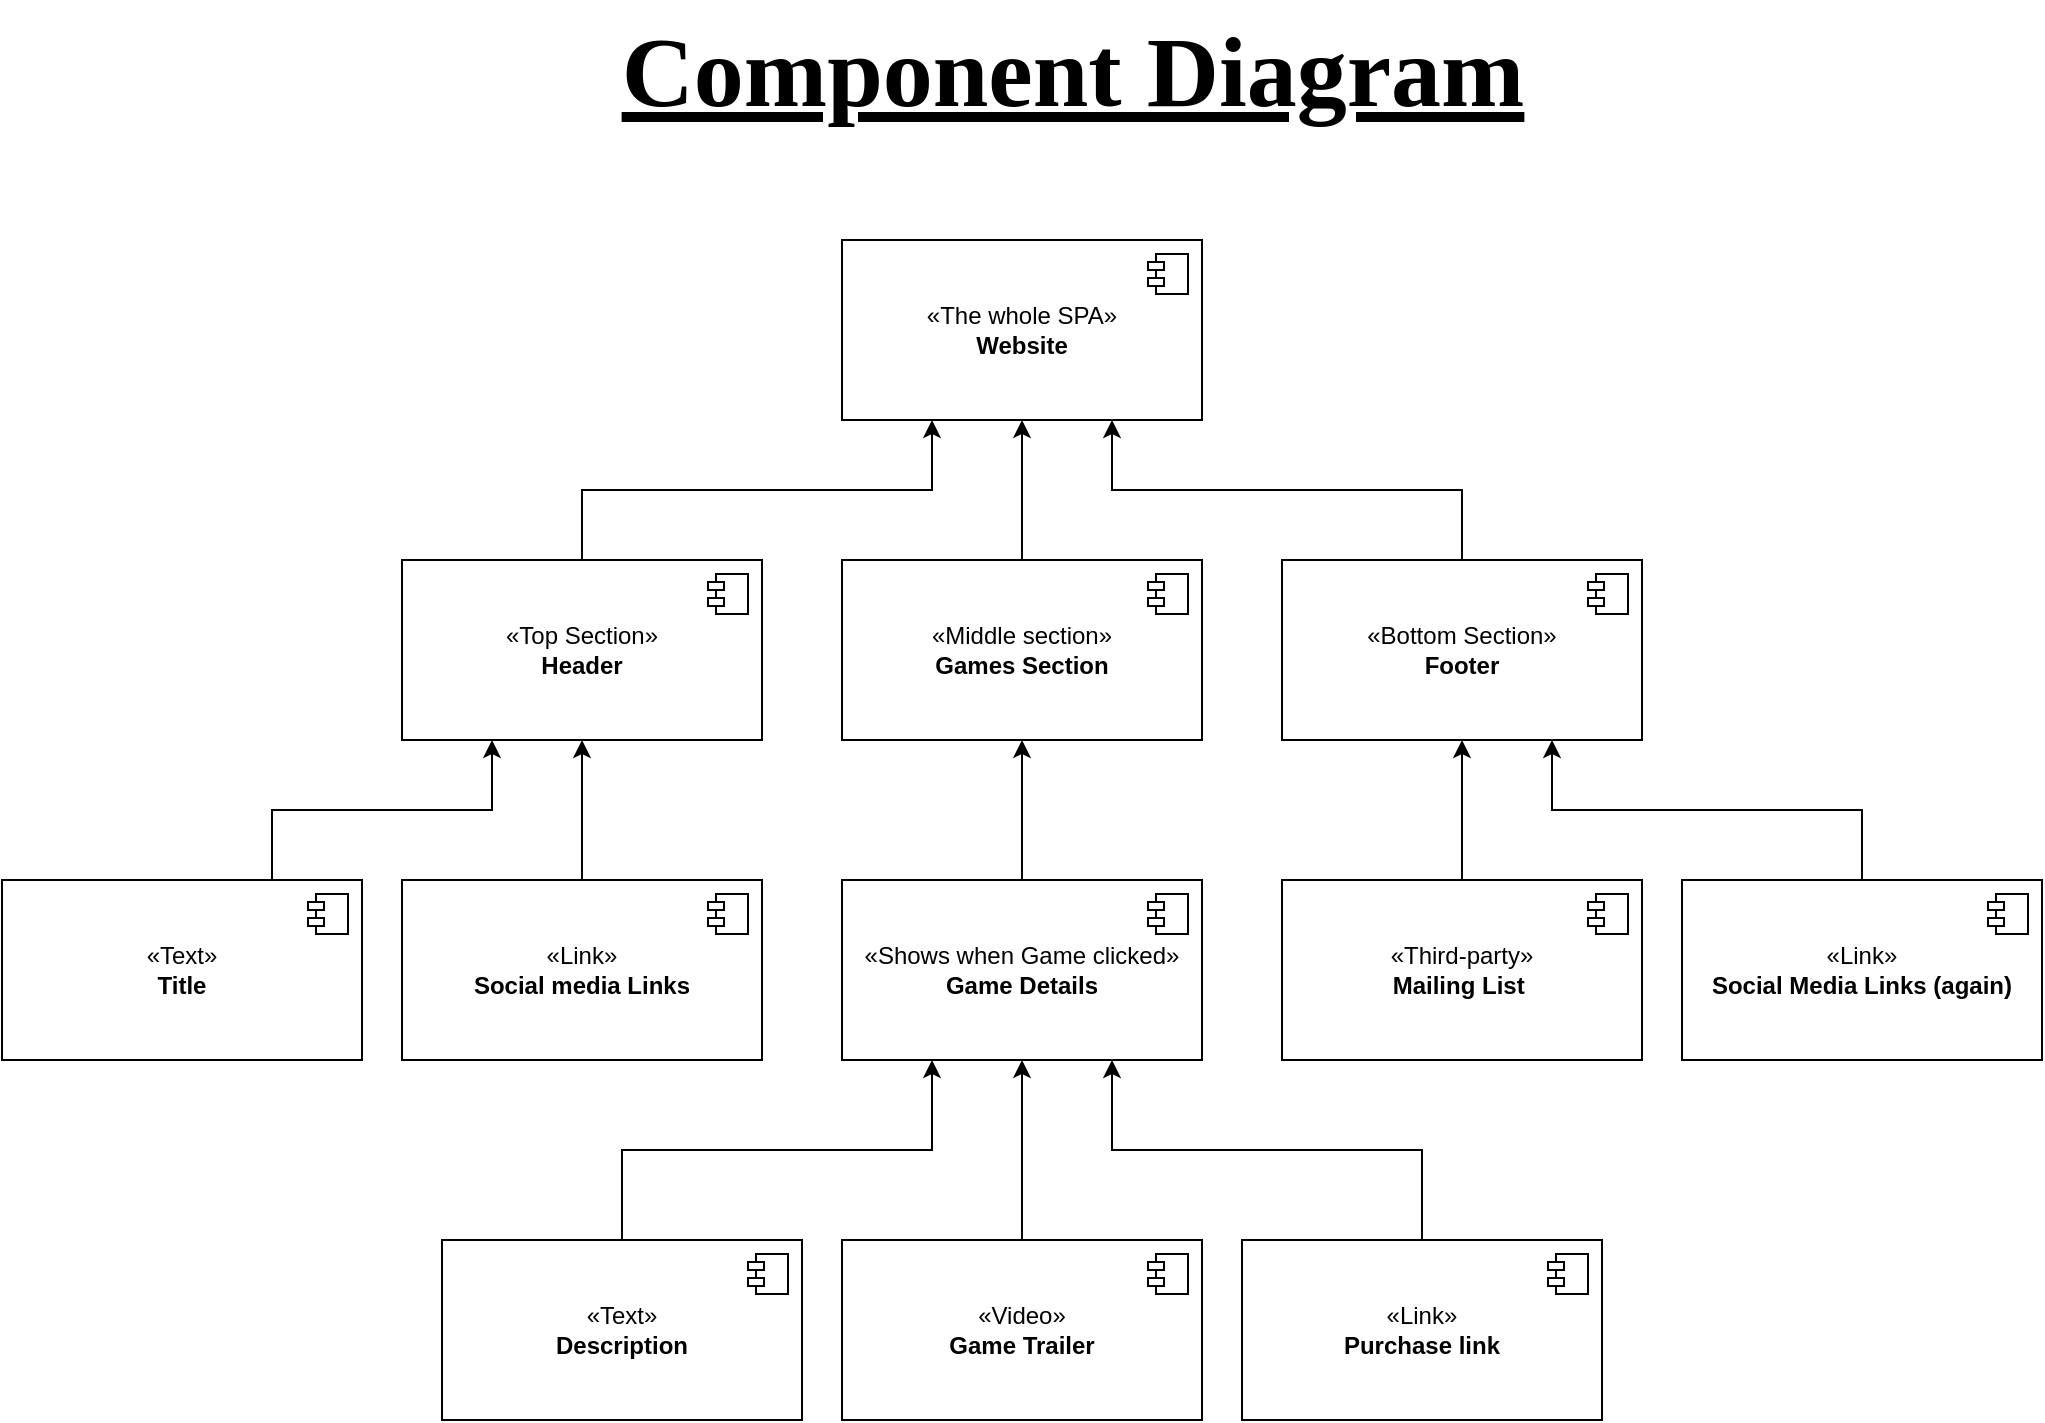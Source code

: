 <mxfile version="25.0.3">
  <diagram name="Page-1" id="b5b7bab2-c9e2-2cf4-8b2a-24fd1a2a6d21">
    <mxGraphModel dx="1909" dy="969" grid="1" gridSize="10" guides="1" tooltips="1" connect="1" arrows="1" fold="1" page="0" pageScale="1" pageWidth="827" pageHeight="1169" background="none" math="0" shadow="0">
      <root>
        <mxCell id="0" />
        <mxCell id="1" parent="0" />
        <mxCell id="atYYvaAc2izqLr-3BEkU-10" value="«The whole SPA»&lt;br&gt;&lt;b&gt;Website&lt;/b&gt;" style="html=1;dropTarget=0;whiteSpace=wrap;" parent="1" vertex="1">
          <mxGeometry x="560" y="200" width="180" height="90" as="geometry" />
        </mxCell>
        <mxCell id="atYYvaAc2izqLr-3BEkU-11" value="" style="shape=module;jettyWidth=8;jettyHeight=4;" parent="atYYvaAc2izqLr-3BEkU-10" vertex="1">
          <mxGeometry x="1" width="20" height="20" relative="1" as="geometry">
            <mxPoint x="-27" y="7" as="offset" />
          </mxGeometry>
        </mxCell>
        <mxCell id="atYYvaAc2izqLr-3BEkU-22" style="edgeStyle=orthogonalEdgeStyle;rounded=0;orthogonalLoop=1;jettySize=auto;html=1;exitX=0.5;exitY=0;exitDx=0;exitDy=0;entryX=0.25;entryY=1;entryDx=0;entryDy=0;" parent="1" source="atYYvaAc2izqLr-3BEkU-15" target="atYYvaAc2izqLr-3BEkU-10" edge="1">
          <mxGeometry relative="1" as="geometry" />
        </mxCell>
        <mxCell id="atYYvaAc2izqLr-3BEkU-15" value="«Top Section»&lt;br&gt;&lt;b&gt;Header&lt;/b&gt;" style="html=1;dropTarget=0;whiteSpace=wrap;" parent="1" vertex="1">
          <mxGeometry x="340" y="360" width="180" height="90" as="geometry" />
        </mxCell>
        <mxCell id="atYYvaAc2izqLr-3BEkU-16" value="" style="shape=module;jettyWidth=8;jettyHeight=4;" parent="atYYvaAc2izqLr-3BEkU-15" vertex="1">
          <mxGeometry x="1" width="20" height="20" relative="1" as="geometry">
            <mxPoint x="-27" y="7" as="offset" />
          </mxGeometry>
        </mxCell>
        <mxCell id="atYYvaAc2izqLr-3BEkU-21" style="edgeStyle=orthogonalEdgeStyle;rounded=0;orthogonalLoop=1;jettySize=auto;html=1;exitX=0.5;exitY=0;exitDx=0;exitDy=0;entryX=0.5;entryY=1;entryDx=0;entryDy=0;" parent="1" source="atYYvaAc2izqLr-3BEkU-17" target="atYYvaAc2izqLr-3BEkU-10" edge="1">
          <mxGeometry relative="1" as="geometry" />
        </mxCell>
        <mxCell id="atYYvaAc2izqLr-3BEkU-17" value="«Middle section»&lt;br&gt;&lt;b&gt;Games Section&lt;/b&gt;" style="html=1;dropTarget=0;whiteSpace=wrap;" parent="1" vertex="1">
          <mxGeometry x="560" y="360" width="180" height="90" as="geometry" />
        </mxCell>
        <mxCell id="atYYvaAc2izqLr-3BEkU-18" value="" style="shape=module;jettyWidth=8;jettyHeight=4;" parent="atYYvaAc2izqLr-3BEkU-17" vertex="1">
          <mxGeometry x="1" width="20" height="20" relative="1" as="geometry">
            <mxPoint x="-27" y="7" as="offset" />
          </mxGeometry>
        </mxCell>
        <mxCell id="atYYvaAc2izqLr-3BEkU-23" style="edgeStyle=orthogonalEdgeStyle;rounded=0;orthogonalLoop=1;jettySize=auto;html=1;exitX=0.5;exitY=0;exitDx=0;exitDy=0;entryX=0.75;entryY=1;entryDx=0;entryDy=0;" parent="1" source="atYYvaAc2izqLr-3BEkU-19" target="atYYvaAc2izqLr-3BEkU-10" edge="1">
          <mxGeometry relative="1" as="geometry" />
        </mxCell>
        <mxCell id="atYYvaAc2izqLr-3BEkU-19" value="«Bottom Section»&lt;br&gt;&lt;b&gt;Footer&lt;/b&gt;" style="html=1;dropTarget=0;whiteSpace=wrap;" parent="1" vertex="1">
          <mxGeometry x="780" y="360" width="180" height="90" as="geometry" />
        </mxCell>
        <mxCell id="atYYvaAc2izqLr-3BEkU-20" value="" style="shape=module;jettyWidth=8;jettyHeight=4;" parent="atYYvaAc2izqLr-3BEkU-19" vertex="1">
          <mxGeometry x="1" width="20" height="20" relative="1" as="geometry">
            <mxPoint x="-27" y="7" as="offset" />
          </mxGeometry>
        </mxCell>
        <mxCell id="atYYvaAc2izqLr-3BEkU-28" style="edgeStyle=orthogonalEdgeStyle;rounded=0;orthogonalLoop=1;jettySize=auto;html=1;exitX=0.75;exitY=0;exitDx=0;exitDy=0;entryX=0.25;entryY=1;entryDx=0;entryDy=0;" parent="1" source="atYYvaAc2izqLr-3BEkU-24" target="atYYvaAc2izqLr-3BEkU-15" edge="1">
          <mxGeometry relative="1" as="geometry" />
        </mxCell>
        <mxCell id="atYYvaAc2izqLr-3BEkU-24" value="«Text»&lt;br&gt;&lt;b&gt;Title&lt;/b&gt;" style="html=1;dropTarget=0;whiteSpace=wrap;" parent="1" vertex="1">
          <mxGeometry x="140" y="520" width="180" height="90" as="geometry" />
        </mxCell>
        <mxCell id="atYYvaAc2izqLr-3BEkU-25" value="" style="shape=module;jettyWidth=8;jettyHeight=4;" parent="atYYvaAc2izqLr-3BEkU-24" vertex="1">
          <mxGeometry x="1" width="20" height="20" relative="1" as="geometry">
            <mxPoint x="-27" y="7" as="offset" />
          </mxGeometry>
        </mxCell>
        <mxCell id="atYYvaAc2izqLr-3BEkU-29" style="edgeStyle=orthogonalEdgeStyle;rounded=0;orthogonalLoop=1;jettySize=auto;html=1;exitX=0.5;exitY=0;exitDx=0;exitDy=0;entryX=0.5;entryY=1;entryDx=0;entryDy=0;" parent="1" source="atYYvaAc2izqLr-3BEkU-26" target="atYYvaAc2izqLr-3BEkU-15" edge="1">
          <mxGeometry relative="1" as="geometry" />
        </mxCell>
        <mxCell id="atYYvaAc2izqLr-3BEkU-26" value="«Link»&lt;br&gt;&lt;b&gt;Social media Links&lt;/b&gt;" style="html=1;dropTarget=0;whiteSpace=wrap;" parent="1" vertex="1">
          <mxGeometry x="340" y="520" width="180" height="90" as="geometry" />
        </mxCell>
        <mxCell id="atYYvaAc2izqLr-3BEkU-27" value="" style="shape=module;jettyWidth=8;jettyHeight=4;" parent="atYYvaAc2izqLr-3BEkU-26" vertex="1">
          <mxGeometry x="1" width="20" height="20" relative="1" as="geometry">
            <mxPoint x="-27" y="7" as="offset" />
          </mxGeometry>
        </mxCell>
        <mxCell id="atYYvaAc2izqLr-3BEkU-35" style="edgeStyle=orthogonalEdgeStyle;rounded=0;orthogonalLoop=1;jettySize=auto;html=1;exitX=0.5;exitY=0;exitDx=0;exitDy=0;entryX=0.5;entryY=1;entryDx=0;entryDy=0;" parent="1" source="atYYvaAc2izqLr-3BEkU-33" target="atYYvaAc2izqLr-3BEkU-17" edge="1">
          <mxGeometry relative="1" as="geometry" />
        </mxCell>
        <mxCell id="atYYvaAc2izqLr-3BEkU-33" value="«Shows when Game clicked»&lt;br&gt;&lt;b&gt;Game Details&lt;/b&gt;" style="html=1;dropTarget=0;whiteSpace=wrap;" parent="1" vertex="1">
          <mxGeometry x="560" y="520" width="180" height="90" as="geometry" />
        </mxCell>
        <mxCell id="atYYvaAc2izqLr-3BEkU-34" value="" style="shape=module;jettyWidth=8;jettyHeight=4;" parent="atYYvaAc2izqLr-3BEkU-33" vertex="1">
          <mxGeometry x="1" width="20" height="20" relative="1" as="geometry">
            <mxPoint x="-27" y="7" as="offset" />
          </mxGeometry>
        </mxCell>
        <mxCell id="atYYvaAc2izqLr-3BEkU-42" style="edgeStyle=orthogonalEdgeStyle;rounded=0;orthogonalLoop=1;jettySize=auto;html=1;exitX=0.5;exitY=0;exitDx=0;exitDy=0;entryX=0.25;entryY=1;entryDx=0;entryDy=0;" parent="1" source="atYYvaAc2izqLr-3BEkU-36" target="atYYvaAc2izqLr-3BEkU-33" edge="1">
          <mxGeometry relative="1" as="geometry" />
        </mxCell>
        <mxCell id="atYYvaAc2izqLr-3BEkU-36" value="«Text»&lt;br&gt;&lt;b&gt;Description&lt;/b&gt;" style="html=1;dropTarget=0;whiteSpace=wrap;" parent="1" vertex="1">
          <mxGeometry x="360" y="700" width="180" height="90" as="geometry" />
        </mxCell>
        <mxCell id="atYYvaAc2izqLr-3BEkU-37" value="" style="shape=module;jettyWidth=8;jettyHeight=4;" parent="atYYvaAc2izqLr-3BEkU-36" vertex="1">
          <mxGeometry x="1" width="20" height="20" relative="1" as="geometry">
            <mxPoint x="-27" y="7" as="offset" />
          </mxGeometry>
        </mxCell>
        <mxCell id="atYYvaAc2izqLr-3BEkU-43" style="edgeStyle=orthogonalEdgeStyle;rounded=0;orthogonalLoop=1;jettySize=auto;html=1;exitX=0.5;exitY=0;exitDx=0;exitDy=0;entryX=0.5;entryY=1;entryDx=0;entryDy=0;" parent="1" source="atYYvaAc2izqLr-3BEkU-38" target="atYYvaAc2izqLr-3BEkU-33" edge="1">
          <mxGeometry relative="1" as="geometry" />
        </mxCell>
        <mxCell id="atYYvaAc2izqLr-3BEkU-38" value="«Video»&lt;br&gt;&lt;b&gt;Game Trailer&lt;/b&gt;" style="html=1;dropTarget=0;whiteSpace=wrap;" parent="1" vertex="1">
          <mxGeometry x="560" y="700" width="180" height="90" as="geometry" />
        </mxCell>
        <mxCell id="atYYvaAc2izqLr-3BEkU-39" value="" style="shape=module;jettyWidth=8;jettyHeight=4;" parent="atYYvaAc2izqLr-3BEkU-38" vertex="1">
          <mxGeometry x="1" width="20" height="20" relative="1" as="geometry">
            <mxPoint x="-27" y="7" as="offset" />
          </mxGeometry>
        </mxCell>
        <mxCell id="atYYvaAc2izqLr-3BEkU-44" style="edgeStyle=orthogonalEdgeStyle;rounded=0;orthogonalLoop=1;jettySize=auto;html=1;exitX=0.5;exitY=0;exitDx=0;exitDy=0;entryX=0.75;entryY=1;entryDx=0;entryDy=0;" parent="1" source="atYYvaAc2izqLr-3BEkU-40" target="atYYvaAc2izqLr-3BEkU-33" edge="1">
          <mxGeometry relative="1" as="geometry" />
        </mxCell>
        <mxCell id="atYYvaAc2izqLr-3BEkU-40" value="«Link»&lt;br&gt;&lt;b&gt;Purchase link&lt;/b&gt;" style="html=1;dropTarget=0;whiteSpace=wrap;" parent="1" vertex="1">
          <mxGeometry x="760" y="700" width="180" height="90" as="geometry" />
        </mxCell>
        <mxCell id="atYYvaAc2izqLr-3BEkU-41" value="" style="shape=module;jettyWidth=8;jettyHeight=4;" parent="atYYvaAc2izqLr-3BEkU-40" vertex="1">
          <mxGeometry x="1" width="20" height="20" relative="1" as="geometry">
            <mxPoint x="-27" y="7" as="offset" />
          </mxGeometry>
        </mxCell>
        <mxCell id="atYYvaAc2izqLr-3BEkU-48" style="edgeStyle=orthogonalEdgeStyle;rounded=0;orthogonalLoop=1;jettySize=auto;html=1;exitX=0.5;exitY=0;exitDx=0;exitDy=0;entryX=0.5;entryY=1;entryDx=0;entryDy=0;" parent="1" source="atYYvaAc2izqLr-3BEkU-45" target="atYYvaAc2izqLr-3BEkU-19" edge="1">
          <mxGeometry relative="1" as="geometry" />
        </mxCell>
        <mxCell id="atYYvaAc2izqLr-3BEkU-45" value="«Third-party»&lt;br&gt;&lt;b&gt;Mailing List&amp;nbsp;&lt;/b&gt;" style="html=1;dropTarget=0;whiteSpace=wrap;" parent="1" vertex="1">
          <mxGeometry x="780" y="520" width="180" height="90" as="geometry" />
        </mxCell>
        <mxCell id="atYYvaAc2izqLr-3BEkU-46" value="" style="shape=module;jettyWidth=8;jettyHeight=4;" parent="atYYvaAc2izqLr-3BEkU-45" vertex="1">
          <mxGeometry x="1" width="20" height="20" relative="1" as="geometry">
            <mxPoint x="-27" y="7" as="offset" />
          </mxGeometry>
        </mxCell>
        <mxCell id="tdd0iAyNJfCtOBEaiw2B-1" value="&lt;font style=&quot;font-size: 50px;&quot; data-font-src=&quot;https://fonts.googleapis.com/css?family=Poppins&quot; face=&quot;Poppins&quot;&gt;&lt;u style=&quot;&quot;&gt;&lt;b style=&quot;&quot;&gt;Component Diagram&lt;/b&gt;&lt;/u&gt;&lt;/font&gt;" style="text;html=1;align=center;verticalAlign=middle;resizable=0;points=[];autosize=1;strokeColor=none;fillColor=none;horizontal=1;labelPosition=center;verticalLabelPosition=middle;labelBackgroundColor=none;labelBorderColor=none;textShadow=0;" vertex="1" parent="1">
          <mxGeometry x="395" y="80" width="560" height="70" as="geometry" />
        </mxCell>
        <mxCell id="tdd0iAyNJfCtOBEaiw2B-4" style="edgeStyle=orthogonalEdgeStyle;rounded=0;orthogonalLoop=1;jettySize=auto;html=1;exitX=0.5;exitY=0;exitDx=0;exitDy=0;entryX=0.75;entryY=1;entryDx=0;entryDy=0;" edge="1" parent="1" source="tdd0iAyNJfCtOBEaiw2B-2" target="atYYvaAc2izqLr-3BEkU-19">
          <mxGeometry relative="1" as="geometry" />
        </mxCell>
        <mxCell id="tdd0iAyNJfCtOBEaiw2B-2" value="«Link»&lt;br&gt;&lt;b&gt;Social Media Links (again)&lt;/b&gt;" style="html=1;dropTarget=0;whiteSpace=wrap;" vertex="1" parent="1">
          <mxGeometry x="980" y="520" width="180" height="90" as="geometry" />
        </mxCell>
        <mxCell id="tdd0iAyNJfCtOBEaiw2B-3" value="" style="shape=module;jettyWidth=8;jettyHeight=4;" vertex="1" parent="tdd0iAyNJfCtOBEaiw2B-2">
          <mxGeometry x="1" width="20" height="20" relative="1" as="geometry">
            <mxPoint x="-27" y="7" as="offset" />
          </mxGeometry>
        </mxCell>
      </root>
    </mxGraphModel>
  </diagram>
</mxfile>
